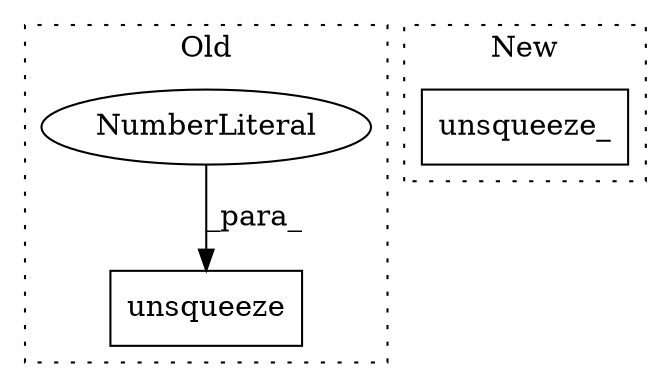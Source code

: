 digraph G {
subgraph cluster0 {
1 [label="unsqueeze" a="32" s="2520,2531" l="10,1" shape="box"];
3 [label="NumberLiteral" a="34" s="2530" l="1" shape="ellipse"];
label = "Old";
style="dotted";
}
subgraph cluster1 {
2 [label="unsqueeze_" a="32" s="2633,2645" l="11,1" shape="box"];
label = "New";
style="dotted";
}
3 -> 1 [label="_para_"];
}